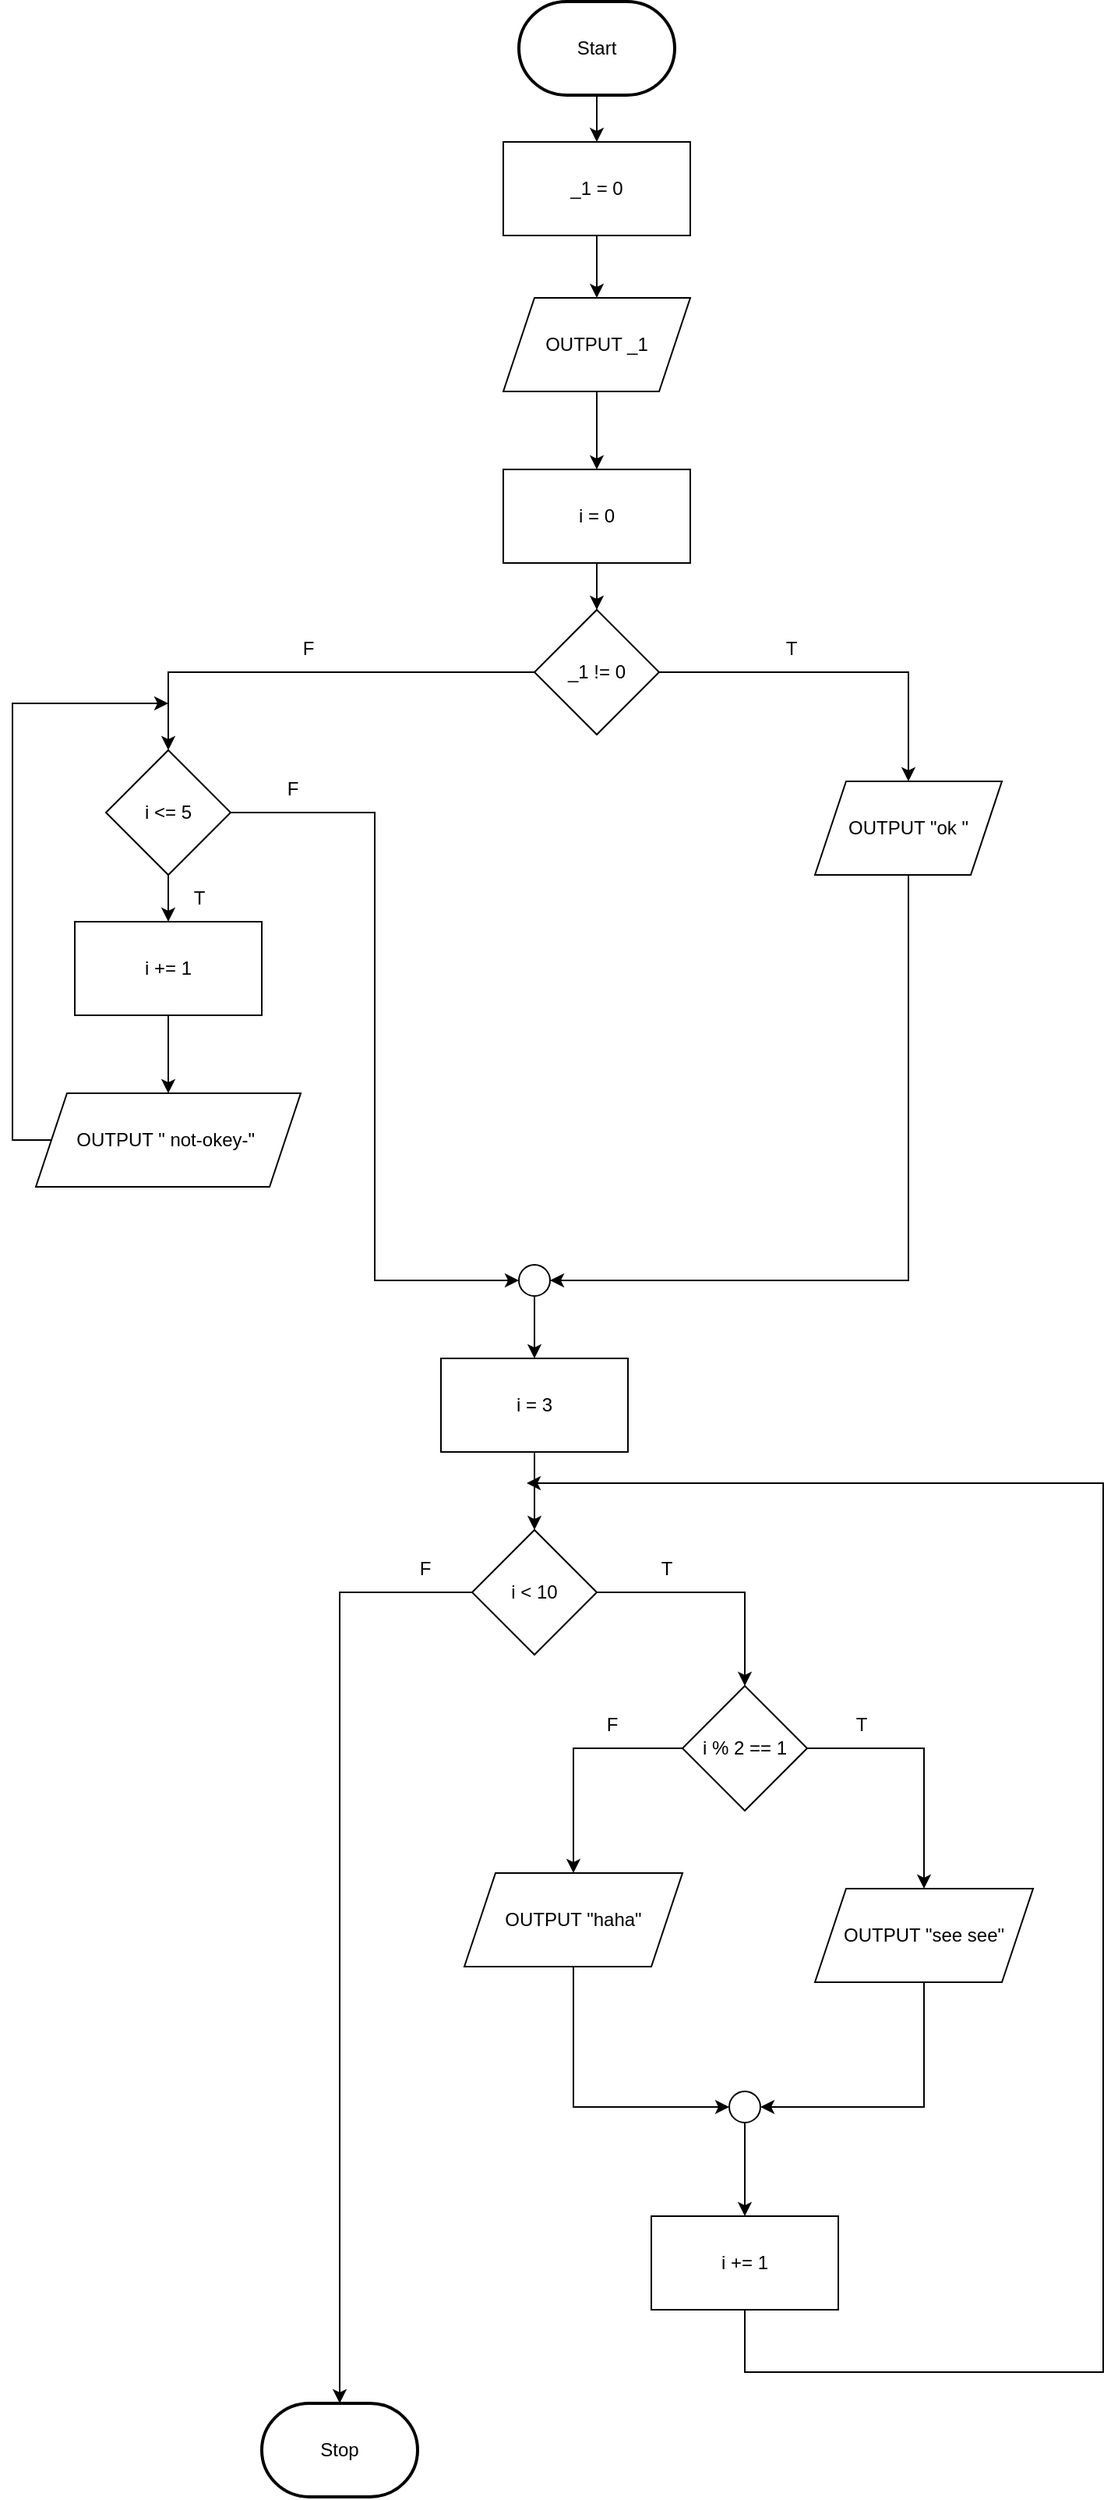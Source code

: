 <mxfile version="21.1.2" type="device">
  <diagram name="Page-1" id="XBKRT0PJBwsWF9Hs0Kqa">
    <mxGraphModel dx="973" dy="564" grid="1" gridSize="10" guides="1" tooltips="1" connect="1" arrows="1" fold="1" page="1" pageScale="1" pageWidth="1700" pageHeight="1100" math="0" shadow="0">
      <root>
        <mxCell id="0" />
        <mxCell id="1" parent="0" />
        <mxCell id="RzkZZivrc1sHtaKTn6-t-11" value="" style="edgeStyle=orthogonalEdgeStyle;rounded=0;orthogonalLoop=1;jettySize=auto;html=1;" parent="1" source="RzkZZivrc1sHtaKTn6-t-1" target="RzkZZivrc1sHtaKTn6-t-3" edge="1">
          <mxGeometry relative="1" as="geometry" />
        </mxCell>
        <mxCell id="RzkZZivrc1sHtaKTn6-t-1" value="Start" style="strokeWidth=2;html=1;shape=mxgraph.flowchart.terminator;whiteSpace=wrap;" parent="1" vertex="1">
          <mxGeometry x="745" y="50" width="100" height="60" as="geometry" />
        </mxCell>
        <mxCell id="RzkZZivrc1sHtaKTn6-t-2" value="Stop" style="strokeWidth=2;html=1;shape=mxgraph.flowchart.terminator;whiteSpace=wrap;" parent="1" vertex="1">
          <mxGeometry x="580" y="1590" width="100" height="60" as="geometry" />
        </mxCell>
        <mxCell id="HprZvgu_HVk1Ebfxxja3-1" style="edgeStyle=orthogonalEdgeStyle;rounded=0;orthogonalLoop=1;jettySize=auto;html=1;" edge="1" parent="1" source="RzkZZivrc1sHtaKTn6-t-3" target="RzkZZivrc1sHtaKTn6-t-5">
          <mxGeometry relative="1" as="geometry" />
        </mxCell>
        <mxCell id="RzkZZivrc1sHtaKTn6-t-3" value="_1 = 0" style="rounded=0;whiteSpace=wrap;html=1;" parent="1" vertex="1">
          <mxGeometry x="735" y="140" width="120" height="60" as="geometry" />
        </mxCell>
        <mxCell id="HprZvgu_HVk1Ebfxxja3-3" style="edgeStyle=orthogonalEdgeStyle;rounded=0;orthogonalLoop=1;jettySize=auto;html=1;entryX=0.5;entryY=0;entryDx=0;entryDy=0;" edge="1" parent="1" source="RzkZZivrc1sHtaKTn6-t-5" target="HprZvgu_HVk1Ebfxxja3-2">
          <mxGeometry relative="1" as="geometry" />
        </mxCell>
        <mxCell id="RzkZZivrc1sHtaKTn6-t-5" value="OUTPUT _1" style="shape=parallelogram;perimeter=parallelogramPerimeter;whiteSpace=wrap;html=1;fixedSize=1;" parent="1" vertex="1">
          <mxGeometry x="735" y="240" width="120" height="60" as="geometry" />
        </mxCell>
        <mxCell id="HprZvgu_HVk1Ebfxxja3-19" style="edgeStyle=orthogonalEdgeStyle;rounded=0;orthogonalLoop=1;jettySize=auto;html=1;" edge="1" parent="1" source="RzkZZivrc1sHtaKTn6-t-6" target="HprZvgu_HVk1Ebfxxja3-18">
          <mxGeometry relative="1" as="geometry" />
        </mxCell>
        <mxCell id="RzkZZivrc1sHtaKTn6-t-6" value="_1 != 0" style="rhombus;whiteSpace=wrap;html=1;" parent="1" vertex="1">
          <mxGeometry x="755" y="440" width="80" height="80" as="geometry" />
        </mxCell>
        <mxCell id="HprZvgu_HVk1Ebfxxja3-8" style="edgeStyle=orthogonalEdgeStyle;rounded=0;orthogonalLoop=1;jettySize=auto;html=1;entryX=0;entryY=0.5;entryDx=0;entryDy=0;" edge="1" parent="1" source="RzkZZivrc1sHtaKTn6-t-9" target="RzkZZivrc1sHtaKTn6-t-21">
          <mxGeometry relative="1" as="geometry" />
        </mxCell>
        <mxCell id="HprZvgu_HVk1Ebfxxja3-40" style="edgeStyle=orthogonalEdgeStyle;rounded=0;orthogonalLoop=1;jettySize=auto;html=1;" edge="1" parent="1" source="RzkZZivrc1sHtaKTn6-t-9" target="HprZvgu_HVk1Ebfxxja3-39">
          <mxGeometry relative="1" as="geometry" />
        </mxCell>
        <mxCell id="RzkZZivrc1sHtaKTn6-t-9" value="i &amp;lt;= 5" style="rhombus;whiteSpace=wrap;html=1;" parent="1" vertex="1">
          <mxGeometry x="480" y="530" width="80" height="80" as="geometry" />
        </mxCell>
        <mxCell id="RzkZZivrc1sHtaKTn6-t-16" value="" style="endArrow=classic;html=1;rounded=0;entryX=0.5;entryY=0;entryDx=0;entryDy=0;exitX=0;exitY=0.5;exitDx=0;exitDy=0;" parent="1" source="RzkZZivrc1sHtaKTn6-t-6" target="RzkZZivrc1sHtaKTn6-t-9" edge="1">
          <mxGeometry width="50" height="50" relative="1" as="geometry">
            <mxPoint x="635" y="530" as="sourcePoint" />
            <mxPoint x="685" y="480" as="targetPoint" />
            <Array as="points">
              <mxPoint x="520" y="480" />
            </Array>
          </mxGeometry>
        </mxCell>
        <mxCell id="HprZvgu_HVk1Ebfxxja3-13" style="edgeStyle=orthogonalEdgeStyle;rounded=0;orthogonalLoop=1;jettySize=auto;html=1;" edge="1" parent="1" source="RzkZZivrc1sHtaKTn6-t-21" target="HprZvgu_HVk1Ebfxxja3-11">
          <mxGeometry relative="1" as="geometry" />
        </mxCell>
        <mxCell id="RzkZZivrc1sHtaKTn6-t-21" value="" style="ellipse;whiteSpace=wrap;html=1;aspect=fixed;" parent="1" vertex="1">
          <mxGeometry x="745" y="860" width="20" height="20" as="geometry" />
        </mxCell>
        <mxCell id="RzkZZivrc1sHtaKTn6-t-23" value="" style="endArrow=classic;html=1;rounded=0;exitX=0.5;exitY=1;exitDx=0;exitDy=0;entryX=1;entryY=0.5;entryDx=0;entryDy=0;" parent="1" source="HprZvgu_HVk1Ebfxxja3-18" target="RzkZZivrc1sHtaKTn6-t-21" edge="1">
          <mxGeometry width="50" height="50" relative="1" as="geometry">
            <mxPoint x="995" y="600" as="sourcePoint" />
            <mxPoint x="1135" y="700" as="targetPoint" />
            <Array as="points">
              <mxPoint x="995" y="870" />
            </Array>
          </mxGeometry>
        </mxCell>
        <mxCell id="HprZvgu_HVk1Ebfxxja3-42" style="edgeStyle=orthogonalEdgeStyle;rounded=0;orthogonalLoop=1;jettySize=auto;html=1;" edge="1" parent="1" source="3GdfFMEkaLaZVmW2g8xG-3">
          <mxGeometry relative="1" as="geometry">
            <mxPoint x="520" y="500" as="targetPoint" />
            <Array as="points">
              <mxPoint x="420" y="780" />
              <mxPoint x="420" y="500" />
            </Array>
          </mxGeometry>
        </mxCell>
        <mxCell id="3GdfFMEkaLaZVmW2g8xG-3" value="OUTPUT &quot; not-okey-&quot;&amp;nbsp;" style="shape=parallelogram;perimeter=parallelogramPerimeter;whiteSpace=wrap;html=1;fixedSize=1;" parent="1" vertex="1">
          <mxGeometry x="435" y="750" width="170" height="60" as="geometry" />
        </mxCell>
        <mxCell id="HprZvgu_HVk1Ebfxxja3-4" style="edgeStyle=orthogonalEdgeStyle;rounded=0;orthogonalLoop=1;jettySize=auto;html=1;" edge="1" parent="1" source="HprZvgu_HVk1Ebfxxja3-2" target="RzkZZivrc1sHtaKTn6-t-6">
          <mxGeometry relative="1" as="geometry" />
        </mxCell>
        <mxCell id="HprZvgu_HVk1Ebfxxja3-2" value="i = 0" style="rounded=0;whiteSpace=wrap;html=1;" vertex="1" parent="1">
          <mxGeometry x="735" y="350" width="120" height="60" as="geometry" />
        </mxCell>
        <mxCell id="HprZvgu_HVk1Ebfxxja3-14" style="edgeStyle=orthogonalEdgeStyle;rounded=0;orthogonalLoop=1;jettySize=auto;html=1;entryX=0.5;entryY=0;entryDx=0;entryDy=0;" edge="1" parent="1" source="HprZvgu_HVk1Ebfxxja3-11" target="HprZvgu_HVk1Ebfxxja3-12">
          <mxGeometry relative="1" as="geometry" />
        </mxCell>
        <mxCell id="HprZvgu_HVk1Ebfxxja3-11" value="i = 3" style="rounded=0;whiteSpace=wrap;html=1;" vertex="1" parent="1">
          <mxGeometry x="695" y="920" width="120" height="60" as="geometry" />
        </mxCell>
        <mxCell id="HprZvgu_HVk1Ebfxxja3-16" style="edgeStyle=orthogonalEdgeStyle;rounded=0;orthogonalLoop=1;jettySize=auto;html=1;entryX=0.5;entryY=0;entryDx=0;entryDy=0;" edge="1" parent="1" source="HprZvgu_HVk1Ebfxxja3-12" target="HprZvgu_HVk1Ebfxxja3-15">
          <mxGeometry relative="1" as="geometry" />
        </mxCell>
        <mxCell id="HprZvgu_HVk1Ebfxxja3-30" style="edgeStyle=orthogonalEdgeStyle;rounded=0;orthogonalLoop=1;jettySize=auto;html=1;entryX=0.5;entryY=0;entryDx=0;entryDy=0;entryPerimeter=0;" edge="1" parent="1" source="HprZvgu_HVk1Ebfxxja3-12" target="RzkZZivrc1sHtaKTn6-t-2">
          <mxGeometry relative="1" as="geometry">
            <Array as="points">
              <mxPoint x="630" y="1070" />
              <mxPoint x="630" y="1590" />
            </Array>
          </mxGeometry>
        </mxCell>
        <mxCell id="HprZvgu_HVk1Ebfxxja3-12" value="i &amp;lt; 10" style="rhombus;whiteSpace=wrap;html=1;" vertex="1" parent="1">
          <mxGeometry x="715" y="1030" width="80" height="80" as="geometry" />
        </mxCell>
        <mxCell id="HprZvgu_HVk1Ebfxxja3-20" style="edgeStyle=orthogonalEdgeStyle;rounded=0;orthogonalLoop=1;jettySize=auto;html=1;entryX=0.5;entryY=0;entryDx=0;entryDy=0;" edge="1" parent="1" source="HprZvgu_HVk1Ebfxxja3-15" target="HprZvgu_HVk1Ebfxxja3-17">
          <mxGeometry relative="1" as="geometry" />
        </mxCell>
        <mxCell id="HprZvgu_HVk1Ebfxxja3-22" style="edgeStyle=orthogonalEdgeStyle;rounded=0;orthogonalLoop=1;jettySize=auto;html=1;entryX=0.5;entryY=0;entryDx=0;entryDy=0;exitX=0;exitY=0.5;exitDx=0;exitDy=0;" edge="1" parent="1" source="HprZvgu_HVk1Ebfxxja3-15" target="HprZvgu_HVk1Ebfxxja3-21">
          <mxGeometry relative="1" as="geometry" />
        </mxCell>
        <mxCell id="HprZvgu_HVk1Ebfxxja3-15" value="i % 2 == 1" style="rhombus;whiteSpace=wrap;html=1;" vertex="1" parent="1">
          <mxGeometry x="850" y="1130" width="80" height="80" as="geometry" />
        </mxCell>
        <mxCell id="HprZvgu_HVk1Ebfxxja3-26" style="edgeStyle=orthogonalEdgeStyle;rounded=0;orthogonalLoop=1;jettySize=auto;html=1;entryX=1;entryY=0.5;entryDx=0;entryDy=0;exitX=0.5;exitY=1;exitDx=0;exitDy=0;" edge="1" parent="1" source="HprZvgu_HVk1Ebfxxja3-17" target="HprZvgu_HVk1Ebfxxja3-24">
          <mxGeometry relative="1" as="geometry" />
        </mxCell>
        <mxCell id="HprZvgu_HVk1Ebfxxja3-17" value="OUTPUT &quot;see see&quot;" style="shape=parallelogram;perimeter=parallelogramPerimeter;whiteSpace=wrap;html=1;fixedSize=1;" vertex="1" parent="1">
          <mxGeometry x="935" y="1260" width="140" height="60" as="geometry" />
        </mxCell>
        <mxCell id="HprZvgu_HVk1Ebfxxja3-18" value="OUTPUT &quot;ok &quot;" style="shape=parallelogram;perimeter=parallelogramPerimeter;whiteSpace=wrap;html=1;fixedSize=1;" vertex="1" parent="1">
          <mxGeometry x="935" y="550" width="120" height="60" as="geometry" />
        </mxCell>
        <mxCell id="HprZvgu_HVk1Ebfxxja3-25" style="edgeStyle=orthogonalEdgeStyle;rounded=0;orthogonalLoop=1;jettySize=auto;html=1;entryX=0;entryY=0.5;entryDx=0;entryDy=0;exitX=0.5;exitY=1;exitDx=0;exitDy=0;" edge="1" parent="1" source="HprZvgu_HVk1Ebfxxja3-21" target="HprZvgu_HVk1Ebfxxja3-24">
          <mxGeometry relative="1" as="geometry" />
        </mxCell>
        <mxCell id="HprZvgu_HVk1Ebfxxja3-21" value="OUTPUT &quot;haha&quot;" style="shape=parallelogram;perimeter=parallelogramPerimeter;whiteSpace=wrap;html=1;fixedSize=1;" vertex="1" parent="1">
          <mxGeometry x="710" y="1250" width="140" height="60" as="geometry" />
        </mxCell>
        <mxCell id="HprZvgu_HVk1Ebfxxja3-28" style="edgeStyle=orthogonalEdgeStyle;rounded=0;orthogonalLoop=1;jettySize=auto;html=1;entryX=0.5;entryY=0;entryDx=0;entryDy=0;" edge="1" parent="1" source="HprZvgu_HVk1Ebfxxja3-24" target="HprZvgu_HVk1Ebfxxja3-27">
          <mxGeometry relative="1" as="geometry" />
        </mxCell>
        <mxCell id="HprZvgu_HVk1Ebfxxja3-24" value="" style="ellipse;whiteSpace=wrap;html=1;aspect=fixed;" vertex="1" parent="1">
          <mxGeometry x="880" y="1390" width="20" height="20" as="geometry" />
        </mxCell>
        <mxCell id="HprZvgu_HVk1Ebfxxja3-29" style="edgeStyle=orthogonalEdgeStyle;rounded=0;orthogonalLoop=1;jettySize=auto;html=1;exitX=0.5;exitY=1;exitDx=0;exitDy=0;" edge="1" parent="1" source="HprZvgu_HVk1Ebfxxja3-27">
          <mxGeometry relative="1" as="geometry">
            <mxPoint x="750" y="1000" as="targetPoint" />
            <Array as="points">
              <mxPoint x="890" y="1570" />
              <mxPoint x="1120" y="1570" />
              <mxPoint x="1120" y="1000" />
            </Array>
          </mxGeometry>
        </mxCell>
        <mxCell id="HprZvgu_HVk1Ebfxxja3-27" value="i += 1" style="rounded=0;whiteSpace=wrap;html=1;" vertex="1" parent="1">
          <mxGeometry x="830" y="1470" width="120" height="60" as="geometry" />
        </mxCell>
        <mxCell id="HprZvgu_HVk1Ebfxxja3-31" value="F" style="text;html=1;strokeColor=none;fillColor=none;align=center;verticalAlign=middle;whiteSpace=wrap;rounded=0;" vertex="1" parent="1">
          <mxGeometry x="570" y="540" width="60" height="30" as="geometry" />
        </mxCell>
        <mxCell id="HprZvgu_HVk1Ebfxxja3-32" value="T" style="text;html=1;strokeColor=none;fillColor=none;align=center;verticalAlign=middle;whiteSpace=wrap;rounded=0;" vertex="1" parent="1">
          <mxGeometry x="510" y="610" width="60" height="30" as="geometry" />
        </mxCell>
        <mxCell id="HprZvgu_HVk1Ebfxxja3-33" value="T" style="text;html=1;strokeColor=none;fillColor=none;align=center;verticalAlign=middle;whiteSpace=wrap;rounded=0;" vertex="1" parent="1">
          <mxGeometry x="890" y="450" width="60" height="30" as="geometry" />
        </mxCell>
        <mxCell id="HprZvgu_HVk1Ebfxxja3-34" value="F" style="text;html=1;strokeColor=none;fillColor=none;align=center;verticalAlign=middle;whiteSpace=wrap;rounded=0;" vertex="1" parent="1">
          <mxGeometry x="580" y="450" width="60" height="30" as="geometry" />
        </mxCell>
        <mxCell id="HprZvgu_HVk1Ebfxxja3-35" value="T" style="text;html=1;strokeColor=none;fillColor=none;align=center;verticalAlign=middle;whiteSpace=wrap;rounded=0;" vertex="1" parent="1">
          <mxGeometry x="935" y="1140" width="60" height="30" as="geometry" />
        </mxCell>
        <mxCell id="HprZvgu_HVk1Ebfxxja3-36" value="F" style="text;html=1;strokeColor=none;fillColor=none;align=center;verticalAlign=middle;whiteSpace=wrap;rounded=0;" vertex="1" parent="1">
          <mxGeometry x="775" y="1140" width="60" height="30" as="geometry" />
        </mxCell>
        <mxCell id="HprZvgu_HVk1Ebfxxja3-37" value="T" style="text;html=1;strokeColor=none;fillColor=none;align=center;verticalAlign=middle;whiteSpace=wrap;rounded=0;" vertex="1" parent="1">
          <mxGeometry x="810" y="1040" width="60" height="30" as="geometry" />
        </mxCell>
        <mxCell id="HprZvgu_HVk1Ebfxxja3-38" value="F" style="text;html=1;strokeColor=none;fillColor=none;align=center;verticalAlign=middle;whiteSpace=wrap;rounded=0;" vertex="1" parent="1">
          <mxGeometry x="655" y="1040" width="60" height="30" as="geometry" />
        </mxCell>
        <mxCell id="HprZvgu_HVk1Ebfxxja3-41" style="edgeStyle=orthogonalEdgeStyle;rounded=0;orthogonalLoop=1;jettySize=auto;html=1;" edge="1" parent="1" source="HprZvgu_HVk1Ebfxxja3-39" target="3GdfFMEkaLaZVmW2g8xG-3">
          <mxGeometry relative="1" as="geometry" />
        </mxCell>
        <mxCell id="HprZvgu_HVk1Ebfxxja3-39" value="i += 1" style="rounded=0;whiteSpace=wrap;html=1;" vertex="1" parent="1">
          <mxGeometry x="460" y="640" width="120" height="60" as="geometry" />
        </mxCell>
      </root>
    </mxGraphModel>
  </diagram>
</mxfile>
